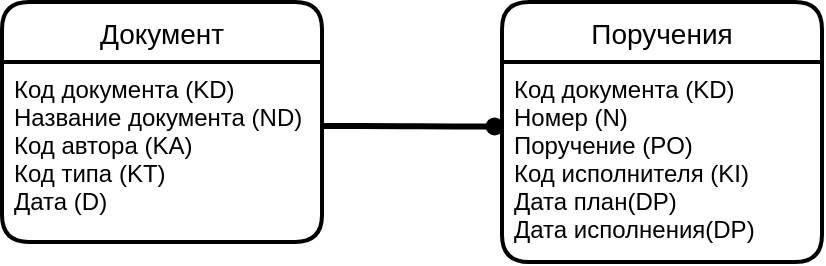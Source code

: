 <mxfile version="12.3.9" type="device" pages="1"><diagram id="xth7INtLcWOTmx3cm4a8" name="Page-1"><mxGraphModel dx="420" dy="571" grid="1" gridSize="10" guides="1" tooltips="1" connect="1" arrows="1" fold="1" page="1" pageScale="1" pageWidth="827" pageHeight="1169" math="0" shadow="0"><root><mxCell id="0"/><mxCell id="1" parent="0"/><mxCell id="gEG15dnEa3gFnB-pD-j0-13" value="Документ" style="swimlane;childLayout=stackLayout;horizontal=1;startSize=30;horizontalStack=0;fillColor=#FFFFFF;fontColor=#000000;rounded=1;fontSize=14;fontStyle=0;strokeWidth=2;resizeParent=0;resizeLast=1;shadow=0;dashed=0;align=center;" vertex="1" parent="1"><mxGeometry x="60" y="100" width="160" height="120" as="geometry"><mxRectangle x="60" y="100" width="70" height="30" as="alternateBounds"/></mxGeometry></mxCell><mxCell id="gEG15dnEa3gFnB-pD-j0-14" value="Код документа (KD)&#10;Название документа (ND)&#10;Код автора (KA)&#10;Код типа (KT)&#10;Дата (D)" style="align=left;strokeColor=none;fillColor=none;spacingLeft=4;fontSize=12;verticalAlign=top;resizable=0;rotatable=0;part=1;" vertex="1" parent="gEG15dnEa3gFnB-pD-j0-13"><mxGeometry y="30" width="160" height="90" as="geometry"/></mxCell><mxCell id="gEG15dnEa3gFnB-pD-j0-19" value="Поручения" style="swimlane;childLayout=stackLayout;horizontal=1;startSize=30;horizontalStack=0;fillColor=#FFFFFF;fontColor=#000000;rounded=1;fontSize=14;fontStyle=0;strokeWidth=2;resizeParent=0;resizeLast=1;shadow=0;dashed=0;align=center;" vertex="1" parent="1"><mxGeometry x="310" y="100" width="160" height="130" as="geometry"><mxRectangle x="60" y="100" width="70" height="30" as="alternateBounds"/></mxGeometry></mxCell><mxCell id="gEG15dnEa3gFnB-pD-j0-21" value="" style="edgeStyle=entityRelationEdgeStyle;fontSize=12;html=1;endArrow=oval;endFill=1;entryX=-0.023;entryY=0.322;entryDx=0;entryDy=0;entryPerimeter=0;strokeWidth=3;" edge="1" parent="gEG15dnEa3gFnB-pD-j0-19" target="gEG15dnEa3gFnB-pD-j0-20"><mxGeometry width="100" height="100" relative="1" as="geometry"><mxPoint x="-90" y="62" as="sourcePoint"/><mxPoint x="30" y="59" as="targetPoint"/></mxGeometry></mxCell><mxCell id="gEG15dnEa3gFnB-pD-j0-20" value="Код документа (KD)&#10;Номер (N)&#10;Поручение (PO)&#10;Код исполнителя (KI)&#10;Дата план(DP)&#10;Дата исполнения(DP)" style="align=left;strokeColor=none;fillColor=none;spacingLeft=4;fontSize=12;verticalAlign=top;resizable=0;rotatable=0;part=1;" vertex="1" parent="gEG15dnEa3gFnB-pD-j0-19"><mxGeometry y="30" width="160" height="100" as="geometry"/></mxCell></root></mxGraphModel></diagram></mxfile>